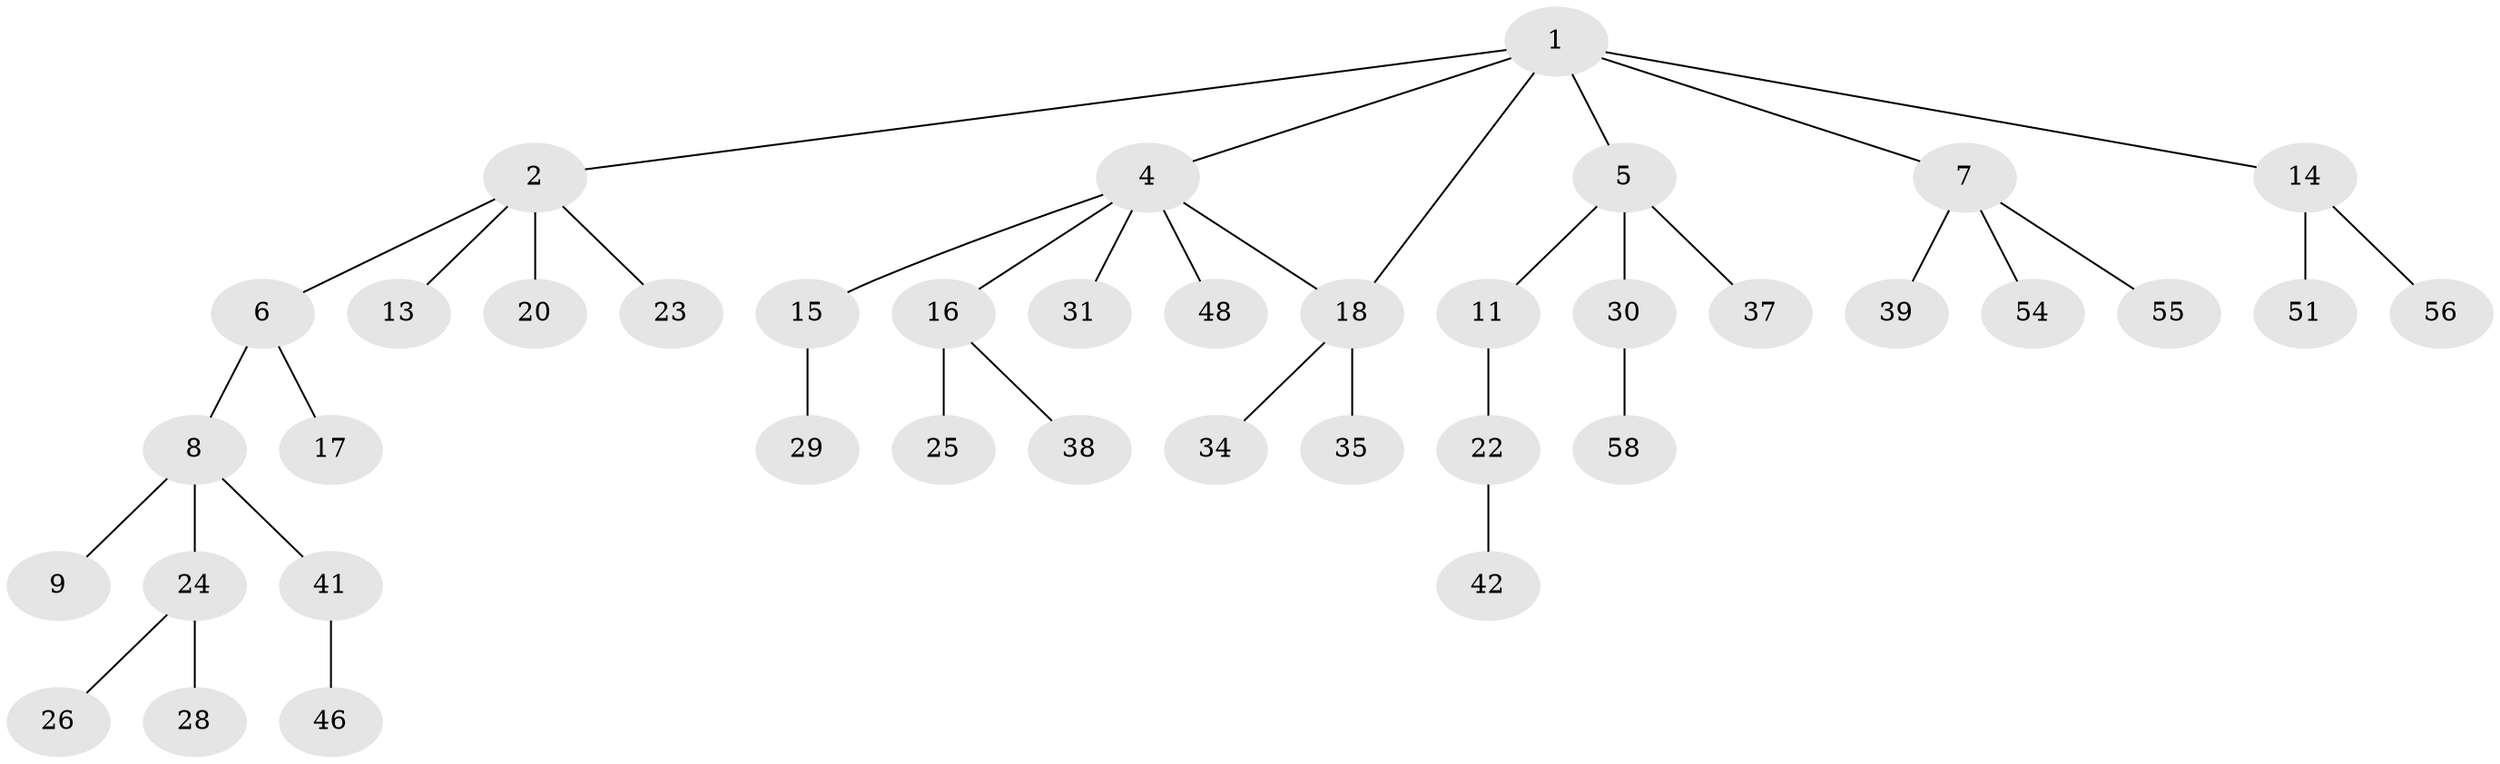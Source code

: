 // Generated by graph-tools (version 1.1) at 2025/23/03/03/25 07:23:34]
// undirected, 39 vertices, 39 edges
graph export_dot {
graph [start="1"]
  node [color=gray90,style=filled];
  1 [super="+3"];
  2 [super="+59"];
  4 [super="+12"];
  5 [super="+10"];
  6 [super="+52"];
  7 [super="+40"];
  8 [super="+32"];
  9;
  11;
  13;
  14 [super="+43"];
  15 [super="+36"];
  16 [super="+21"];
  17 [super="+27"];
  18 [super="+19"];
  20;
  22;
  23 [super="+57"];
  24 [super="+44"];
  25;
  26 [super="+45"];
  28;
  29;
  30 [super="+53"];
  31 [super="+33"];
  34;
  35;
  37 [super="+47"];
  38 [super="+49"];
  39 [super="+60"];
  41 [super="+50"];
  42;
  46;
  48;
  51;
  54;
  55;
  56;
  58;
  1 -- 2;
  1 -- 7;
  1 -- 14;
  1 -- 18;
  1 -- 4;
  1 -- 5;
  2 -- 6;
  2 -- 13;
  2 -- 20;
  2 -- 23;
  4 -- 15;
  4 -- 18;
  4 -- 16;
  4 -- 48;
  4 -- 31;
  5 -- 11;
  5 -- 37;
  5 -- 30 [weight=2];
  6 -- 8;
  6 -- 17;
  7 -- 39;
  7 -- 54;
  7 -- 55;
  8 -- 9;
  8 -- 24;
  8 -- 41;
  11 -- 22;
  14 -- 56;
  14 -- 51;
  15 -- 29;
  16 -- 25;
  16 -- 38;
  18 -- 34;
  18 -- 35;
  22 -- 42;
  24 -- 26;
  24 -- 28;
  30 -- 58;
  41 -- 46;
}
